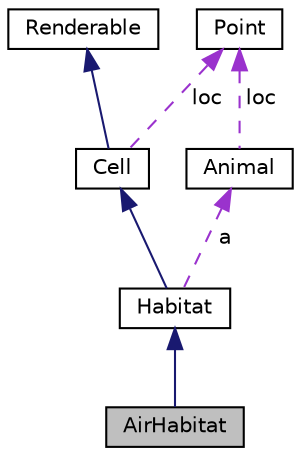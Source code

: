 digraph "AirHabitat"
{
  edge [fontname="Helvetica",fontsize="10",labelfontname="Helvetica",labelfontsize="10"];
  node [fontname="Helvetica",fontsize="10",shape=record];
  Node1 [label="AirHabitat",height=0.2,width=0.4,color="black", fillcolor="grey75", style="filled", fontcolor="black"];
  Node2 -> Node1 [dir="back",color="midnightblue",fontsize="10",style="solid",fontname="Helvetica"];
  Node2 [label="Habitat",height=0.2,width=0.4,color="black", fillcolor="white", style="filled",URL="$classHabitat.html"];
  Node3 -> Node2 [dir="back",color="midnightblue",fontsize="10",style="solid",fontname="Helvetica"];
  Node3 [label="Cell",height=0.2,width=0.4,color="black", fillcolor="white", style="filled",URL="$classCell.html"];
  Node4 -> Node3 [dir="back",color="midnightblue",fontsize="10",style="solid",fontname="Helvetica"];
  Node4 [label="Renderable",height=0.2,width=0.4,color="black", fillcolor="white", style="filled",URL="$classRenderable.html"];
  Node5 -> Node3 [dir="back",color="darkorchid3",fontsize="10",style="dashed",label=" loc" ,fontname="Helvetica"];
  Node5 [label="Point",height=0.2,width=0.4,color="black", fillcolor="white", style="filled",URL="$classPoint.html"];
  Node6 -> Node2 [dir="back",color="darkorchid3",fontsize="10",style="dashed",label=" a" ,fontname="Helvetica"];
  Node6 [label="Animal",height=0.2,width=0.4,color="black", fillcolor="white", style="filled",URL="$classAnimal.html"];
  Node5 -> Node6 [dir="back",color="darkorchid3",fontsize="10",style="dashed",label=" loc" ,fontname="Helvetica"];
}

